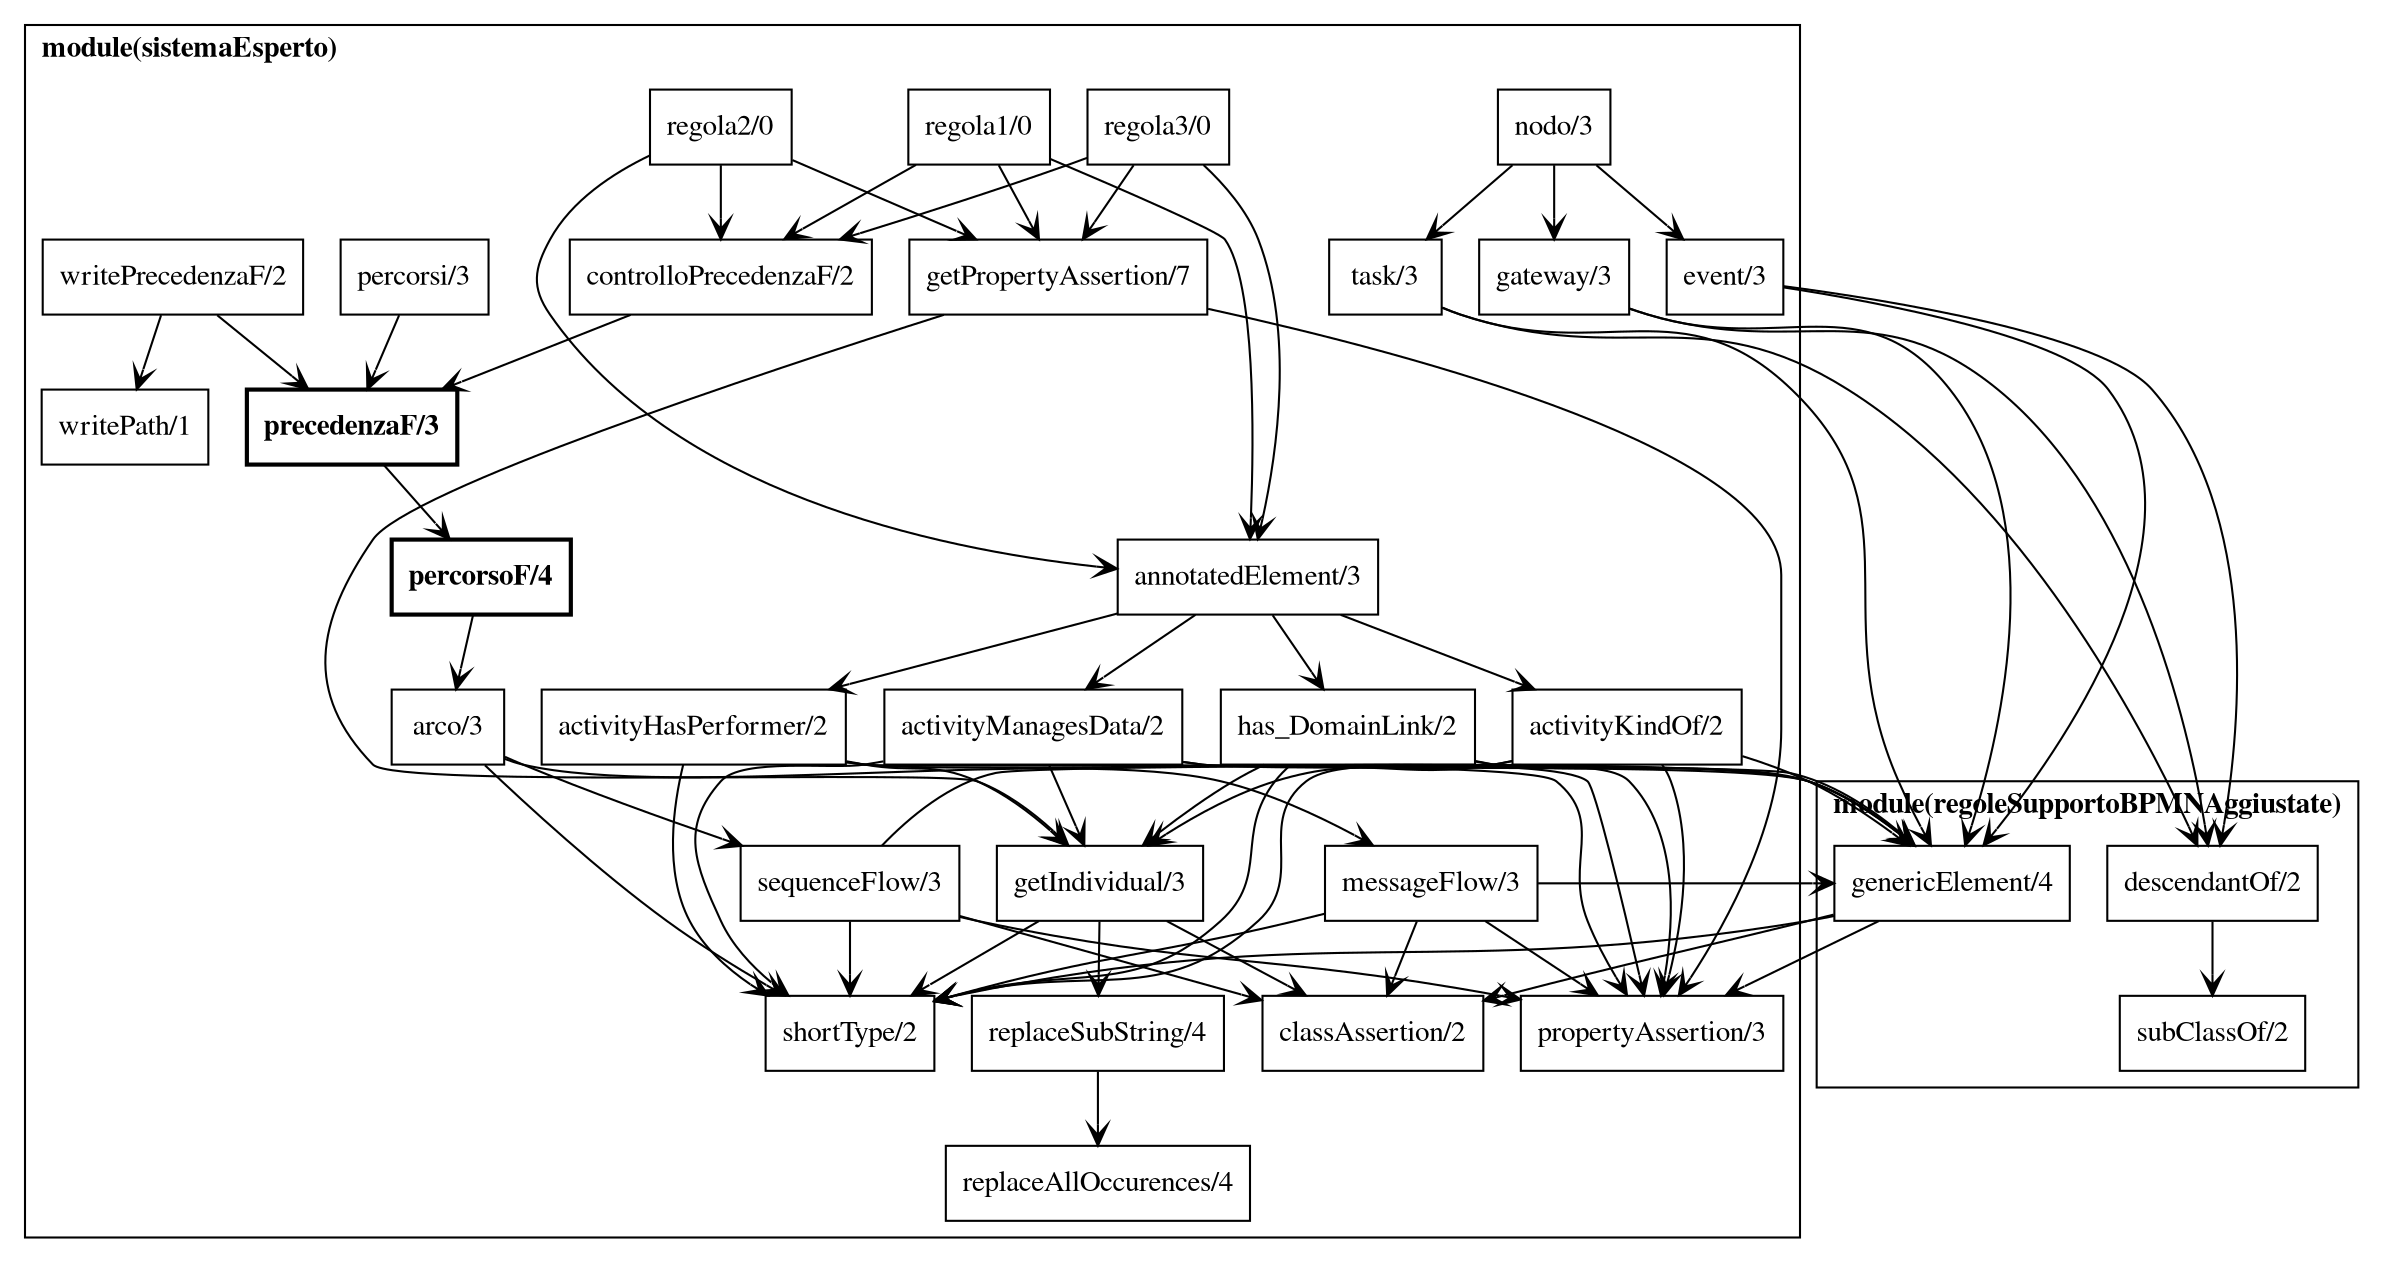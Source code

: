 digraph callgraph
{
	overlap=false;
	spline=true;
	contentrate=true;
	node [shape=box,fontname="Times"];
	edge [arrowhead=vee];
	subgraph cluster_sistemaEsperto
{
	label="module(sistemaEsperto)";
	labeljust="l";
	fontname="Times Bold";
	"percorsoF/4" [fontname="Times Bold",style="bold"];
	"precedenzaF/3" [fontname="Times Bold",style="bold"];
	"regola3/0" -> "getPropertyAssertion/7";
	"regola3/0" -> "annotatedElement/3";
	"regola3/0"  -> "controlloPrecedenzaF/2";
	"regola2/0" -> "getPropertyAssertion/7";
	"regola2/0" -> "annotatedElement/3";
	"regola2/0" -> "controlloPrecedenzaF/2";
	"precedenzaF/3" -> "percorsoF/4";
	"annotatedElement/3" -> "has_DomainLink/2";
	"annotatedElement/3" -> "activityKindOf/2";
	"annotatedElement/3" -> "activityManagesData/2";
	"annotatedElement/3" -> "activityHasPerformer/2";
	"regola1/0" -> "getPropertyAssertion/7";
	"regola1/0" -> "annotatedElement/3";
	"regola1/0" -> "controlloPrecedenzaF/2";
	"replaceSubString/4" -> "replaceAllOccurences/4";
	"getPropertyAssertion/7" -> "getIndividual/3";
	"getPropertyAssertion/7" -> "propertyAssertion/3";
	"controlloPrecedenzaF/2" -> "precedenzaF/3";
	"percorsi/3" -> "precedenzaF/3";
	"percorsoF/4" -> "arco/3";
	"arco/3" -> "sequenceFlow/3";
	"arco/3" -> "messageFlow/3";
	"arco/3" -> "shortType/2";
	"writePrecedenzaF/2" -> "precedenzaF/3";
	"writePrecedenzaF/2" -> "writePath/1";
	"getIndividual/3" -> "classAssertion/2";
	"getIndividual/3" -> "shortType/2";
	"getIndividual/3" -> "replaceSubString/4";
	"nodo/3" -> "task/3";
	"nodo/3" -> "gateway/3";
	"nodo/3" -> "event/3";

}
;
	subgraph cluster_regoleSupportoBPMNAggiustate
{
	label="module(regoleSupportoBPMNAggiustate)";
	labeljust="l";
	fontname="Times Bold";
	"task/3" -> "genericElement/4";
	"task/3" -> "descendantOf/2";
	"event/3" -> "genericElement/4";
	"event/3" -> "descendantOf/2";
	"messageFlow/3" -> "classAssertion/2";
	"messageFlow/3" -> "propertyAssertion/3";
	"messageFlow/3" -> "shortType/2";
	"messageFlow/3" -> "genericElement/4";
	"sequenceFlow/3" -> "classAssertion/2";
	"sequenceFlow/3" -> "propertyAssertion/3";
	"sequenceFlow/3" -> "shortType/2";
	"sequenceFlow/3" -> "genericElement/4";
	"descendantOf/2" -> "subClassOf/2";
	"gateway/3" -> "genericElement/4";
	"gateway/3" -> "descendantOf/2";
	"activityManagesData/2" -> "propertyAssertion/3";
	"activityManagesData/2" -> "shortType/2";
	"activityManagesData/2" -> "genericElement/4";
	"activityManagesData/2" -> "getIndividual/3";
	"activityHasPerformer/2" -> "propertyAssertion/3";
	"activityHasPerformer/2" -> "shortType/2";
	"activityHasPerformer/2" -> "genericElement/4";
	"activityHasPerformer/2" -> "getIndividual/3";
	"genericElement/4" -> "classAssertion/2";
	"genericElement/4" -> "propertyAssertion/3";
	"genericElement/4" -> "shortType/2";
	"activityKindOf/2" -> "propertyAssertion/3";
	"activityKindOf/2" -> "shortType/2";
	"activityKindOf/2" -> "genericElement/4";
	"activityKindOf/2" -> "getIndividual/3";
	"has_DomainLink/2" -> "propertyAssertion/3";
	"has_DomainLink/2" -> "shortType/2";
	"has_DomainLink/2" -> "genericElement/4";
	"has_DomainLink/2" -> "getIndividual/3";

}
;

}
